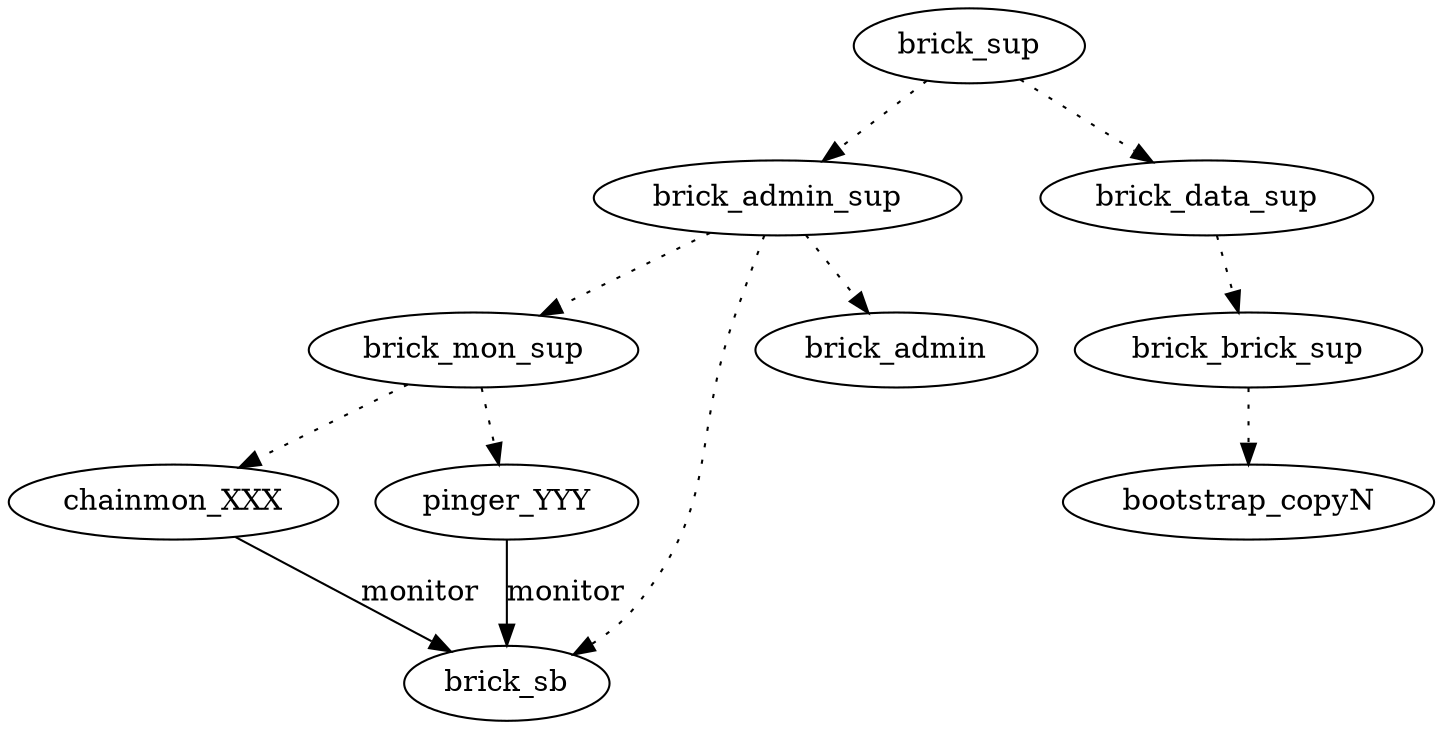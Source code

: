 
//
// Copyright (c) 2005-2011 Gemini Mobile Technologies, Inc.  All rights reserved.
//
// Licensed under the Apache License, Version 2.0 (the "License");
// you may not use this file except in compliance with the License.
// You may obtain a copy of the License at
//
//     http://www.apache.org/licenses/LICENSE-2.0
//
// Unless required by applicable law or agreed to in writing, software
// distributed under the License is distributed on an "AS IS" BASIS,
// WITHOUT WARRANTIES OR CONDITIONS OF ANY KIND, either express or implied.
// See the License for the specific language governing permissions and
// limitations under the License.
//

digraph data_flow {
	{rank=same; brick_sup};
	// top
	brick_sup;
	// admin
	brick_admin_sup;
	brick_mon_sup;
	brick_sb;
	brick_admin;
	chainmon_XXX;
	pinger_YYY;
	// data
	brick_data_sup;
	brick_brick_sup;
	bootstrap_copyN;
	// supervision tree
	brick_sup -> brick_admin_sup [style=dotted];
	brick_sup -> brick_data_sup [style=dotted];
	brick_admin_sup -> brick_mon_sup [style=dotted];
	brick_admin_sup -> brick_sb [style=dotted];
	brick_admin_sup -> brick_admin [style=dotted];
	brick_mon_sup -> chainmon_XXX [style=dotted];
	brick_mon_sup -> pinger_YYY [style=dotted];
	brick_data_sup -> brick_brick_sup [style=dotted];
	brick_brick_sup -> bootstrap_copyN [style=dotted];
	// monitors
	chainmon_XXX -> brick_sb [label="monitor"];
	pinger_YYY -> brick_sb [label="monitor"];
}
